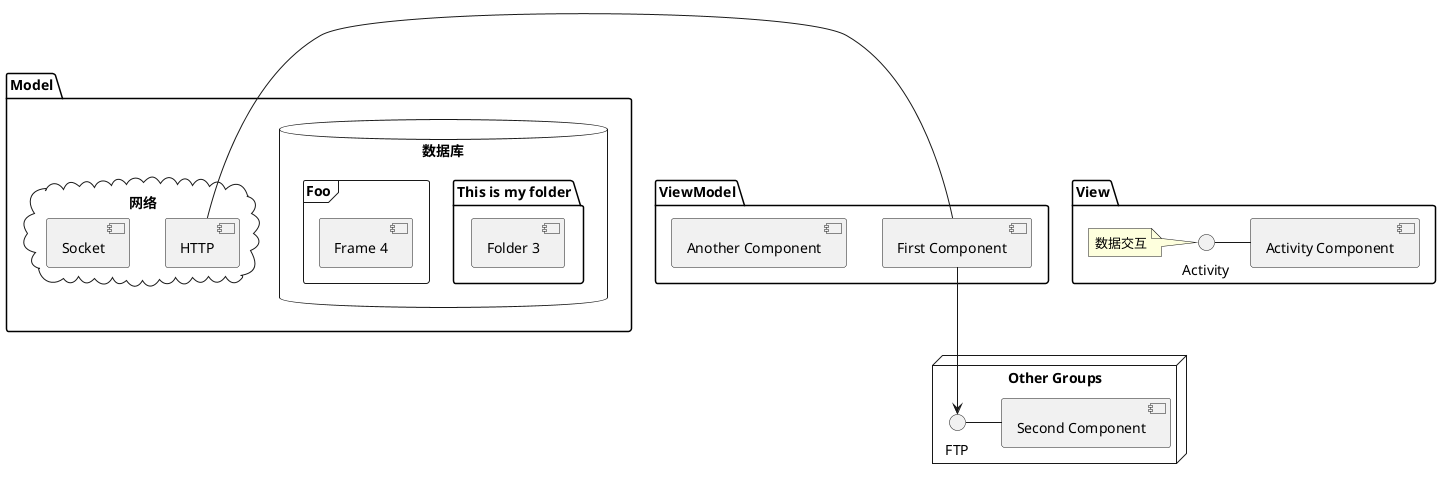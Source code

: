 @startuml
'https://plantuml.com/component-diagram

' MvVm设计模式

package "Model" {
'   数据库
    database "数据库" {
      folder "This is my folder" {
        [Folder 3]
      }
      frame "Foo" {
        [Frame 4]
      }
    }
'    网络
    cloud "网络" {
      [HTTP]
      [Socket]
    }
}

package "ViewModel" {
  HTTP - [First Component]
  [Another Component]
}

package "View" {
    Activity - [Activity Component]
    note left of Activity: 数据交互
}

node "Other Groups" {
  FTP - [Second Component]
  [First Component] --> FTP
}




'[Another Component] --> [Example 1]
'[Example 1] --> [Folder 3]
'[Folder 3] --> [Frame 4]

@enduml